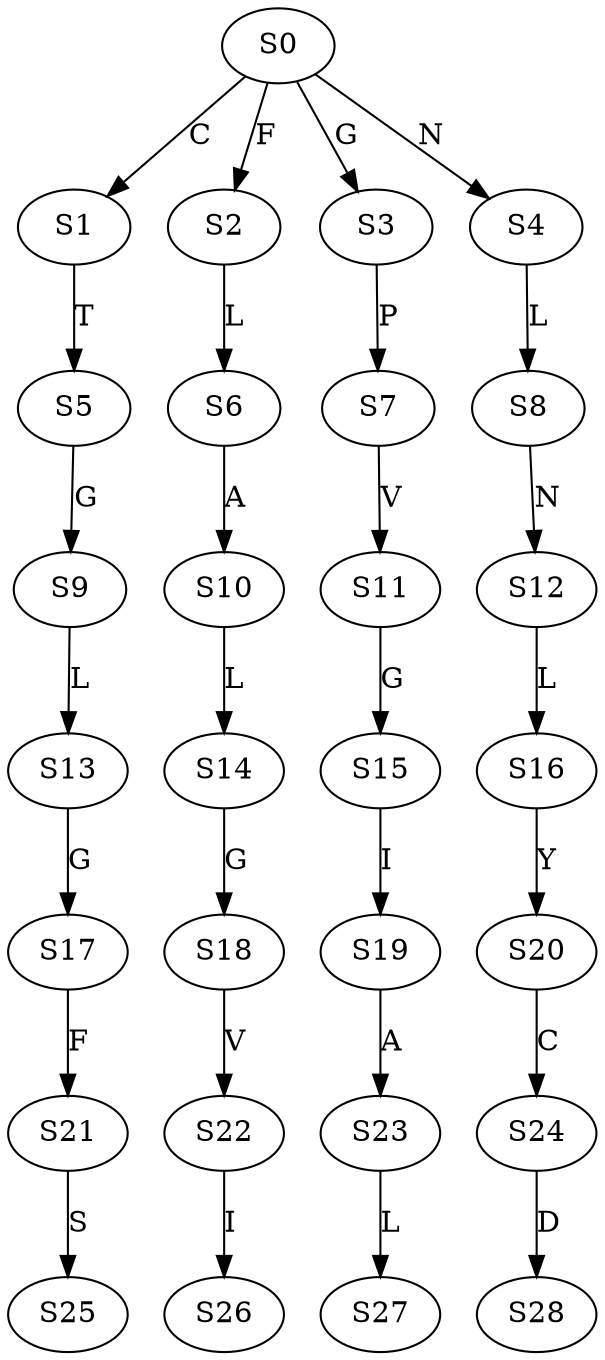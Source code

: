 strict digraph  {
	S0 -> S1 [ label = C ];
	S0 -> S2 [ label = F ];
	S0 -> S3 [ label = G ];
	S0 -> S4 [ label = N ];
	S1 -> S5 [ label = T ];
	S2 -> S6 [ label = L ];
	S3 -> S7 [ label = P ];
	S4 -> S8 [ label = L ];
	S5 -> S9 [ label = G ];
	S6 -> S10 [ label = A ];
	S7 -> S11 [ label = V ];
	S8 -> S12 [ label = N ];
	S9 -> S13 [ label = L ];
	S10 -> S14 [ label = L ];
	S11 -> S15 [ label = G ];
	S12 -> S16 [ label = L ];
	S13 -> S17 [ label = G ];
	S14 -> S18 [ label = G ];
	S15 -> S19 [ label = I ];
	S16 -> S20 [ label = Y ];
	S17 -> S21 [ label = F ];
	S18 -> S22 [ label = V ];
	S19 -> S23 [ label = A ];
	S20 -> S24 [ label = C ];
	S21 -> S25 [ label = S ];
	S22 -> S26 [ label = I ];
	S23 -> S27 [ label = L ];
	S24 -> S28 [ label = D ];
}
